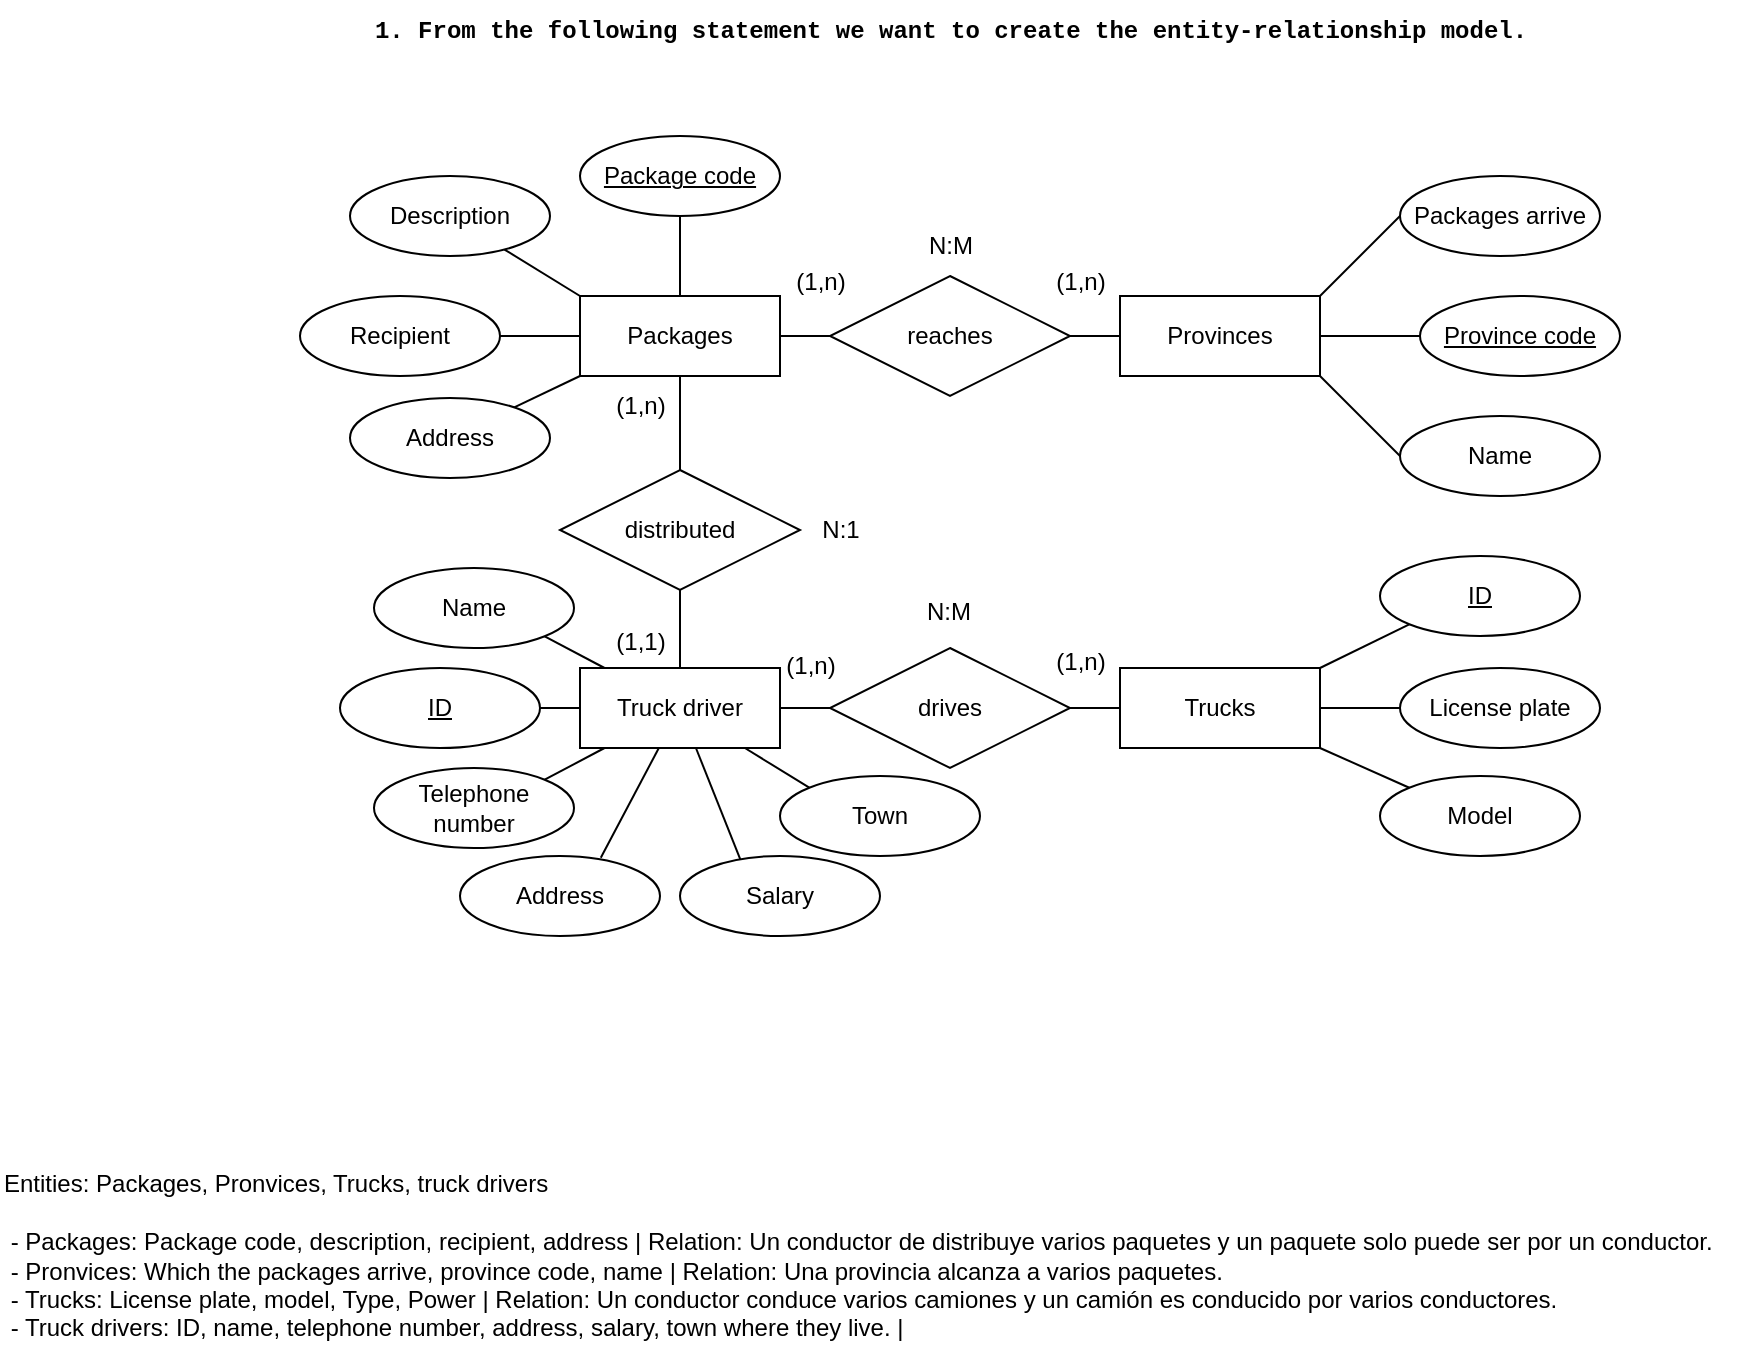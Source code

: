 <mxfile version="22.0.8" type="github" pages="5">
  <diagram name="Exercise 1" id="IEjHNJ0pmOHl9RQTl8Xk">
    <mxGraphModel dx="1393" dy="758" grid="1" gridSize="10" guides="1" tooltips="1" connect="1" arrows="1" fold="1" page="1" pageScale="1" pageWidth="980" pageHeight="690" math="0" shadow="0">
      <root>
        <mxCell id="0" />
        <mxCell id="1" parent="0" />
        <mxCell id="KTv329vmwgTg1pqAnI8G-3" value="&lt;b&gt;&lt;font face=&quot;Courier New&quot;&gt;1. From the following statement we want to create the entity-relationship model.&lt;/font&gt;&lt;/b&gt;" style="text;html=1;align=center;verticalAlign=middle;resizable=0;points=[];autosize=1;strokeColor=none;fillColor=none;" parent="1" vertex="1">
          <mxGeometry x="215" y="12" width="600" height="30" as="geometry" />
        </mxCell>
        <mxCell id="KTv329vmwgTg1pqAnI8G-4" value="&lt;div&gt;Entities: Packages, Pronvices, Trucks, truck drivers&lt;/div&gt;&lt;div&gt;&lt;br&gt;&lt;/div&gt;&lt;div&gt;&amp;nbsp;- Packages: Package code, description, recipient, address | Relation: Un conductor de distribuye varios paquetes y un paquete solo puede ser por un conductor.&lt;/div&gt;&lt;div&gt;&amp;nbsp;- Pronvices: Which the packages arrive, province code, name | Relation: Una provincia alcanza a varios paquetes.&lt;/div&gt;&lt;div&gt;&amp;nbsp;- Trucks: License plate, model, Type, Power | Relation: Un conductor conduce varios camiones y un camión es conducido por varios conductores.&lt;/div&gt;&lt;div&gt;&amp;nbsp;- Truck drivers: ID, name, telephone number, address, salary, town where they live. |&amp;nbsp;&lt;/div&gt;" style="text;html=1;align=left;verticalAlign=middle;resizable=0;points=[];autosize=1;strokeColor=none;fillColor=none;" parent="1" vertex="1">
          <mxGeometry x="40" y="590" width="880" height="100" as="geometry" />
        </mxCell>
        <mxCell id="KTv329vmwgTg1pqAnI8G-12" value="" style="rounded=0;orthogonalLoop=1;jettySize=auto;html=1;endArrow=none;endFill=0;" parent="1" source="KTv329vmwgTg1pqAnI8G-5" target="KTv329vmwgTg1pqAnI8G-9" edge="1">
          <mxGeometry relative="1" as="geometry" />
        </mxCell>
        <mxCell id="KTv329vmwgTg1pqAnI8G-14" value="" style="edgeStyle=orthogonalEdgeStyle;rounded=0;orthogonalLoop=1;jettySize=auto;html=1;endArrow=none;endFill=0;" parent="1" source="KTv329vmwgTg1pqAnI8G-5" target="KTv329vmwgTg1pqAnI8G-11" edge="1">
          <mxGeometry relative="1" as="geometry" />
        </mxCell>
        <mxCell id="KTv329vmwgTg1pqAnI8G-5" value="Packages" style="whiteSpace=wrap;html=1;align=center;" parent="1" vertex="1">
          <mxGeometry x="330" y="160" width="100" height="40" as="geometry" />
        </mxCell>
        <mxCell id="KTv329vmwgTg1pqAnI8G-45" style="rounded=0;orthogonalLoop=1;jettySize=auto;html=1;entryX=0;entryY=0.5;entryDx=0;entryDy=0;endArrow=none;endFill=0;" parent="1" source="KTv329vmwgTg1pqAnI8G-6" target="KTv329vmwgTg1pqAnI8G-43" edge="1">
          <mxGeometry relative="1" as="geometry" />
        </mxCell>
        <mxCell id="KTv329vmwgTg1pqAnI8G-46" style="rounded=0;orthogonalLoop=1;jettySize=auto;html=1;entryX=0;entryY=0.5;entryDx=0;entryDy=0;endArrow=none;endFill=0;exitX=1;exitY=0;exitDx=0;exitDy=0;" parent="1" source="KTv329vmwgTg1pqAnI8G-6" target="KTv329vmwgTg1pqAnI8G-42" edge="1">
          <mxGeometry relative="1" as="geometry" />
        </mxCell>
        <mxCell id="KTv329vmwgTg1pqAnI8G-47" style="rounded=0;orthogonalLoop=1;jettySize=auto;html=1;entryX=0;entryY=0.5;entryDx=0;entryDy=0;endArrow=none;endFill=0;exitX=1;exitY=1;exitDx=0;exitDy=0;" parent="1" source="KTv329vmwgTg1pqAnI8G-6" target="KTv329vmwgTg1pqAnI8G-44" edge="1">
          <mxGeometry relative="1" as="geometry" />
        </mxCell>
        <mxCell id="KTv329vmwgTg1pqAnI8G-6" value="Provinces" style="whiteSpace=wrap;html=1;align=center;" parent="1" vertex="1">
          <mxGeometry x="600" y="160" width="100" height="40" as="geometry" />
        </mxCell>
        <mxCell id="KTv329vmwgTg1pqAnI8G-16" value="" style="rounded=0;orthogonalLoop=1;jettySize=auto;html=1;endArrow=none;endFill=0;" parent="1" source="KTv329vmwgTg1pqAnI8G-7" target="KTv329vmwgTg1pqAnI8G-10" edge="1">
          <mxGeometry relative="1" as="geometry" />
        </mxCell>
        <mxCell id="KTv329vmwgTg1pqAnI8G-34" style="rounded=0;orthogonalLoop=1;jettySize=auto;html=1;entryX=1;entryY=1;entryDx=0;entryDy=0;endArrow=none;endFill=0;" parent="1" source="KTv329vmwgTg1pqAnI8G-7" target="KTv329vmwgTg1pqAnI8G-27" edge="1">
          <mxGeometry relative="1" as="geometry" />
        </mxCell>
        <mxCell id="KTv329vmwgTg1pqAnI8G-36" style="rounded=0;orthogonalLoop=1;jettySize=auto;html=1;entryX=1;entryY=0.5;entryDx=0;entryDy=0;endArrow=none;endFill=0;" parent="1" source="KTv329vmwgTg1pqAnI8G-7" target="KTv329vmwgTg1pqAnI8G-28" edge="1">
          <mxGeometry relative="1" as="geometry" />
        </mxCell>
        <mxCell id="KTv329vmwgTg1pqAnI8G-37" style="rounded=0;orthogonalLoop=1;jettySize=auto;html=1;entryX=1;entryY=0;entryDx=0;entryDy=0;endArrow=none;endFill=0;" parent="1" source="KTv329vmwgTg1pqAnI8G-7" target="KTv329vmwgTg1pqAnI8G-29" edge="1">
          <mxGeometry relative="1" as="geometry" />
        </mxCell>
        <mxCell id="KTv329vmwgTg1pqAnI8G-40" style="rounded=0;orthogonalLoop=1;jettySize=auto;html=1;entryX=0;entryY=0;entryDx=0;entryDy=0;endArrow=none;endFill=0;" parent="1" source="KTv329vmwgTg1pqAnI8G-7" target="KTv329vmwgTg1pqAnI8G-32" edge="1">
          <mxGeometry relative="1" as="geometry" />
        </mxCell>
        <mxCell id="KTv329vmwgTg1pqAnI8G-7" value="Truck driver" style="whiteSpace=wrap;html=1;align=center;" parent="1" vertex="1">
          <mxGeometry x="330" y="346" width="100" height="40" as="geometry" />
        </mxCell>
        <mxCell id="Wo-e9K6KGjCM8ya-YIep-5" style="rounded=0;orthogonalLoop=1;jettySize=auto;html=1;entryX=0;entryY=0.5;entryDx=0;entryDy=0;endArrow=none;endFill=0;" parent="1" source="KTv329vmwgTg1pqAnI8G-8" target="Wo-e9K6KGjCM8ya-YIep-2" edge="1">
          <mxGeometry relative="1" as="geometry" />
        </mxCell>
        <mxCell id="Wo-e9K6KGjCM8ya-YIep-6" style="rounded=0;orthogonalLoop=1;jettySize=auto;html=1;entryX=0;entryY=1;entryDx=0;entryDy=0;endArrow=none;endFill=0;exitX=1;exitY=0;exitDx=0;exitDy=0;" parent="1" source="KTv329vmwgTg1pqAnI8G-8" target="Wo-e9K6KGjCM8ya-YIep-1" edge="1">
          <mxGeometry relative="1" as="geometry" />
        </mxCell>
        <mxCell id="Wo-e9K6KGjCM8ya-YIep-7" style="rounded=0;orthogonalLoop=1;jettySize=auto;html=1;entryX=0;entryY=0;entryDx=0;entryDy=0;endArrow=none;endFill=0;exitX=1;exitY=1;exitDx=0;exitDy=0;" parent="1" source="KTv329vmwgTg1pqAnI8G-8" target="Wo-e9K6KGjCM8ya-YIep-4" edge="1">
          <mxGeometry relative="1" as="geometry" />
        </mxCell>
        <mxCell id="KTv329vmwgTg1pqAnI8G-8" value="Trucks" style="whiteSpace=wrap;html=1;align=center;" parent="1" vertex="1">
          <mxGeometry x="600" y="346" width="100" height="40" as="geometry" />
        </mxCell>
        <mxCell id="KTv329vmwgTg1pqAnI8G-13" value="" style="rounded=0;orthogonalLoop=1;jettySize=auto;html=1;endArrow=none;endFill=0;" parent="1" source="KTv329vmwgTg1pqAnI8G-9" target="KTv329vmwgTg1pqAnI8G-6" edge="1">
          <mxGeometry relative="1" as="geometry" />
        </mxCell>
        <mxCell id="KTv329vmwgTg1pqAnI8G-9" value="reaches" style="shape=rhombus;perimeter=rhombusPerimeter;whiteSpace=wrap;html=1;align=center;" parent="1" vertex="1">
          <mxGeometry x="455" y="150" width="120" height="60" as="geometry" />
        </mxCell>
        <mxCell id="KTv329vmwgTg1pqAnI8G-17" value="" style="rounded=0;orthogonalLoop=1;jettySize=auto;html=1;endArrow=none;endFill=0;" parent="1" source="KTv329vmwgTg1pqAnI8G-10" target="KTv329vmwgTg1pqAnI8G-8" edge="1">
          <mxGeometry relative="1" as="geometry" />
        </mxCell>
        <mxCell id="KTv329vmwgTg1pqAnI8G-10" value="drives" style="shape=rhombus;perimeter=rhombusPerimeter;whiteSpace=wrap;html=1;align=center;" parent="1" vertex="1">
          <mxGeometry x="455" y="336" width="120" height="60" as="geometry" />
        </mxCell>
        <mxCell id="KTv329vmwgTg1pqAnI8G-15" value="" style="rounded=0;orthogonalLoop=1;jettySize=auto;html=1;endArrow=none;endFill=0;" parent="1" source="KTv329vmwgTg1pqAnI8G-11" target="KTv329vmwgTg1pqAnI8G-7" edge="1">
          <mxGeometry relative="1" as="geometry" />
        </mxCell>
        <mxCell id="KTv329vmwgTg1pqAnI8G-11" value="distributed" style="shape=rhombus;perimeter=rhombusPerimeter;whiteSpace=wrap;html=1;align=center;" parent="1" vertex="1">
          <mxGeometry x="320" y="247" width="120" height="60" as="geometry" />
        </mxCell>
        <mxCell id="KTv329vmwgTg1pqAnI8G-26" value="" style="rounded=0;orthogonalLoop=1;jettySize=auto;html=1;endArrow=none;endFill=0;" parent="1" source="KTv329vmwgTg1pqAnI8G-19" target="KTv329vmwgTg1pqAnI8G-5" edge="1">
          <mxGeometry relative="1" as="geometry" />
        </mxCell>
        <mxCell id="KTv329vmwgTg1pqAnI8G-19" value="Package code" style="ellipse;whiteSpace=wrap;html=1;align=center;fontStyle=4;" parent="1" vertex="1">
          <mxGeometry x="330" y="80" width="100" height="40" as="geometry" />
        </mxCell>
        <mxCell id="KTv329vmwgTg1pqAnI8G-25" style="rounded=0;orthogonalLoop=1;jettySize=auto;html=1;entryX=0;entryY=0;entryDx=0;entryDy=0;endArrow=none;endFill=0;" parent="1" source="KTv329vmwgTg1pqAnI8G-20" target="KTv329vmwgTg1pqAnI8G-5" edge="1">
          <mxGeometry relative="1" as="geometry" />
        </mxCell>
        <mxCell id="KTv329vmwgTg1pqAnI8G-20" value="Description" style="ellipse;whiteSpace=wrap;html=1;align=center;" parent="1" vertex="1">
          <mxGeometry x="215" y="100" width="100" height="40" as="geometry" />
        </mxCell>
        <mxCell id="KTv329vmwgTg1pqAnI8G-24" value="" style="rounded=0;orthogonalLoop=1;jettySize=auto;html=1;endArrow=none;endFill=0;" parent="1" source="KTv329vmwgTg1pqAnI8G-21" target="KTv329vmwgTg1pqAnI8G-5" edge="1">
          <mxGeometry relative="1" as="geometry" />
        </mxCell>
        <mxCell id="KTv329vmwgTg1pqAnI8G-21" value="Recipient" style="ellipse;whiteSpace=wrap;html=1;align=center;" parent="1" vertex="1">
          <mxGeometry x="190" y="160" width="100" height="40" as="geometry" />
        </mxCell>
        <mxCell id="KTv329vmwgTg1pqAnI8G-23" style="rounded=0;orthogonalLoop=1;jettySize=auto;html=1;entryX=0;entryY=1;entryDx=0;entryDy=0;endArrow=none;endFill=0;" parent="1" source="KTv329vmwgTg1pqAnI8G-22" target="KTv329vmwgTg1pqAnI8G-5" edge="1">
          <mxGeometry relative="1" as="geometry">
            <mxPoint x="340" y="231" as="targetPoint" />
          </mxGeometry>
        </mxCell>
        <mxCell id="KTv329vmwgTg1pqAnI8G-22" value="Address" style="ellipse;whiteSpace=wrap;html=1;align=center;" parent="1" vertex="1">
          <mxGeometry x="215" y="211" width="100" height="40" as="geometry" />
        </mxCell>
        <mxCell id="KTv329vmwgTg1pqAnI8G-27" value="Name" style="ellipse;whiteSpace=wrap;html=1;align=center;" parent="1" vertex="1">
          <mxGeometry x="227" y="296" width="100" height="40" as="geometry" />
        </mxCell>
        <mxCell id="KTv329vmwgTg1pqAnI8G-28" value="ID" style="ellipse;whiteSpace=wrap;html=1;align=center;fontStyle=4;" parent="1" vertex="1">
          <mxGeometry x="210" y="346" width="100" height="40" as="geometry" />
        </mxCell>
        <mxCell id="KTv329vmwgTg1pqAnI8G-29" value="Telephone number" style="ellipse;whiteSpace=wrap;html=1;align=center;" parent="1" vertex="1">
          <mxGeometry x="227" y="396" width="100" height="40" as="geometry" />
        </mxCell>
        <mxCell id="KTv329vmwgTg1pqAnI8G-31" value="Address" style="ellipse;whiteSpace=wrap;html=1;align=center;" parent="1" vertex="1">
          <mxGeometry x="270" y="440" width="100" height="40" as="geometry" />
        </mxCell>
        <mxCell id="KTv329vmwgTg1pqAnI8G-32" value="Town" style="ellipse;whiteSpace=wrap;html=1;align=center;" parent="1" vertex="1">
          <mxGeometry x="430" y="400" width="100" height="40" as="geometry" />
        </mxCell>
        <mxCell id="KTv329vmwgTg1pqAnI8G-33" value="Salary" style="ellipse;whiteSpace=wrap;html=1;align=center;" parent="1" vertex="1">
          <mxGeometry x="380" y="440" width="100" height="40" as="geometry" />
        </mxCell>
        <mxCell id="KTv329vmwgTg1pqAnI8G-38" style="rounded=0;orthogonalLoop=1;jettySize=auto;html=1;entryX=0.704;entryY=0.022;entryDx=0;entryDy=0;entryPerimeter=0;endArrow=none;endFill=0;" parent="1" source="KTv329vmwgTg1pqAnI8G-7" target="KTv329vmwgTg1pqAnI8G-31" edge="1">
          <mxGeometry relative="1" as="geometry" />
        </mxCell>
        <mxCell id="KTv329vmwgTg1pqAnI8G-39" style="rounded=0;orthogonalLoop=1;jettySize=auto;html=1;entryX=0.301;entryY=0.04;entryDx=0;entryDy=0;entryPerimeter=0;endArrow=none;endFill=0;" parent="1" source="KTv329vmwgTg1pqAnI8G-7" target="KTv329vmwgTg1pqAnI8G-33" edge="1">
          <mxGeometry relative="1" as="geometry" />
        </mxCell>
        <mxCell id="KTv329vmwgTg1pqAnI8G-42" value="Packages arrive" style="ellipse;whiteSpace=wrap;html=1;align=center;" parent="1" vertex="1">
          <mxGeometry x="740" y="100" width="100" height="40" as="geometry" />
        </mxCell>
        <mxCell id="KTv329vmwgTg1pqAnI8G-43" value="Province code" style="ellipse;whiteSpace=wrap;html=1;align=center;fontStyle=4;" parent="1" vertex="1">
          <mxGeometry x="750" y="160" width="100" height="40" as="geometry" />
        </mxCell>
        <mxCell id="KTv329vmwgTg1pqAnI8G-44" value="Name" style="ellipse;whiteSpace=wrap;html=1;align=center;" parent="1" vertex="1">
          <mxGeometry x="740" y="220" width="100" height="40" as="geometry" />
        </mxCell>
        <mxCell id="Wo-e9K6KGjCM8ya-YIep-1" value="ID" style="ellipse;whiteSpace=wrap;html=1;align=center;fontStyle=4;" parent="1" vertex="1">
          <mxGeometry x="730" y="290" width="100" height="40" as="geometry" />
        </mxCell>
        <mxCell id="Wo-e9K6KGjCM8ya-YIep-2" value="License plate" style="ellipse;whiteSpace=wrap;html=1;align=center;" parent="1" vertex="1">
          <mxGeometry x="740" y="346" width="100" height="40" as="geometry" />
        </mxCell>
        <mxCell id="Wo-e9K6KGjCM8ya-YIep-4" value="Model" style="ellipse;whiteSpace=wrap;html=1;align=center;" parent="1" vertex="1">
          <mxGeometry x="730" y="400" width="100" height="40" as="geometry" />
        </mxCell>
        <mxCell id="NfUxQeWdDpjp0sWM3QvV-1" value="(1,n)" style="text;html=1;align=center;verticalAlign=middle;resizable=0;points=[];autosize=1;strokeColor=none;fillColor=none;" vertex="1" parent="1">
          <mxGeometry x="335" y="200" width="50" height="30" as="geometry" />
        </mxCell>
        <mxCell id="NfUxQeWdDpjp0sWM3QvV-2" value="(1,1)" style="text;html=1;align=center;verticalAlign=middle;resizable=0;points=[];autosize=1;strokeColor=none;fillColor=none;" vertex="1" parent="1">
          <mxGeometry x="335" y="318" width="50" height="30" as="geometry" />
        </mxCell>
        <mxCell id="NfUxQeWdDpjp0sWM3QvV-3" value="N:1" style="text;html=1;align=center;verticalAlign=middle;resizable=0;points=[];autosize=1;strokeColor=none;fillColor=none;" vertex="1" parent="1">
          <mxGeometry x="440" y="262" width="40" height="30" as="geometry" />
        </mxCell>
        <mxCell id="NfUxQeWdDpjp0sWM3QvV-4" value="(1,n)" style="text;html=1;align=center;verticalAlign=middle;resizable=0;points=[];autosize=1;strokeColor=none;fillColor=none;" vertex="1" parent="1">
          <mxGeometry x="425" y="138" width="50" height="30" as="geometry" />
        </mxCell>
        <mxCell id="NfUxQeWdDpjp0sWM3QvV-5" value="(1,n)" style="text;html=1;align=center;verticalAlign=middle;resizable=0;points=[];autosize=1;strokeColor=none;fillColor=none;" vertex="1" parent="1">
          <mxGeometry x="555" y="138" width="50" height="30" as="geometry" />
        </mxCell>
        <mxCell id="NfUxQeWdDpjp0sWM3QvV-6" value="N:M" style="text;html=1;align=center;verticalAlign=middle;resizable=0;points=[];autosize=1;strokeColor=none;fillColor=none;" vertex="1" parent="1">
          <mxGeometry x="490" y="120" width="50" height="30" as="geometry" />
        </mxCell>
        <mxCell id="NfUxQeWdDpjp0sWM3QvV-7" value="(1,n)" style="text;html=1;align=center;verticalAlign=middle;resizable=0;points=[];autosize=1;strokeColor=none;fillColor=none;" vertex="1" parent="1">
          <mxGeometry x="555" y="328" width="50" height="30" as="geometry" />
        </mxCell>
        <mxCell id="NfUxQeWdDpjp0sWM3QvV-8" value="(1,n)" style="text;html=1;align=center;verticalAlign=middle;resizable=0;points=[];autosize=1;strokeColor=none;fillColor=none;" vertex="1" parent="1">
          <mxGeometry x="420" y="330" width="50" height="30" as="geometry" />
        </mxCell>
        <mxCell id="NfUxQeWdDpjp0sWM3QvV-9" value="N:M" style="text;html=1;align=center;verticalAlign=middle;resizable=0;points=[];autosize=1;strokeColor=none;fillColor=none;" vertex="1" parent="1">
          <mxGeometry x="489" y="303" width="50" height="30" as="geometry" />
        </mxCell>
      </root>
    </mxGraphModel>
  </diagram>
  <diagram id="7PCTT4p-_xo4xljGVVLw" name="Exercise 2">
    <mxGraphModel dx="1393" dy="758" grid="1" gridSize="10" guides="1" tooltips="1" connect="1" arrows="1" fold="1" page="1" pageScale="1" pageWidth="980" pageHeight="690" math="0" shadow="0">
      <root>
        <mxCell id="0" />
        <mxCell id="1" parent="0" />
        <mxCell id="mZIZw0Aj9IpojoDTm3ix-1" value="Each course has a group of students, one of whom is the group delegate" style="text;html=1;align=center;verticalAlign=middle;resizable=0;points=[];autosize=1;strokeColor=none;fillColor=none;" vertex="1" parent="1">
          <mxGeometry x="285" y="650" width="410" height="30" as="geometry" />
        </mxCell>
        <mxCell id="6dr4hZ84aIYjJ2-IWwdi-1" value="&lt;b&gt;&lt;font face=&quot;Courier New&quot;&gt;1. From the following statement we want to create the entity-relationship model.&lt;/font&gt;&lt;/b&gt;" style="text;html=1;align=center;verticalAlign=middle;resizable=0;points=[];autosize=1;strokeColor=none;fillColor=none;" vertex="1" parent="1">
          <mxGeometry x="215" y="12" width="600" height="30" as="geometry" />
        </mxCell>
        <mxCell id="6dr4hZ84aIYjJ2-IWwdi-4" value="Teachers" style="whiteSpace=wrap;html=1;align=center;" vertex="1" parent="1">
          <mxGeometry x="230" y="200" width="100" height="40" as="geometry" />
        </mxCell>
        <mxCell id="6dr4hZ84aIYjJ2-IWwdi-5" value="ID" style="ellipse;whiteSpace=wrap;html=1;align=center;fontStyle=4;" vertex="1" parent="1">
          <mxGeometry x="160" y="110" width="100" height="40" as="geometry" />
        </mxCell>
        <mxCell id="6dr4hZ84aIYjJ2-IWwdi-6" value="DNI/RFC" style="ellipse;whiteSpace=wrap;html=1;align=center;" vertex="1" parent="1">
          <mxGeometry x="105" y="155" width="100" height="40" as="geometry" />
        </mxCell>
        <mxCell id="6dr4hZ84aIYjJ2-IWwdi-7" value="Name" style="ellipse;whiteSpace=wrap;html=1;align=center;" vertex="1" parent="1">
          <mxGeometry x="70" y="200" width="100" height="40" as="geometry" />
        </mxCell>
        <mxCell id="6dr4hZ84aIYjJ2-IWwdi-8" value="Address" style="ellipse;whiteSpace=wrap;html=1;align=center;" vertex="1" parent="1">
          <mxGeometry x="105" y="250" width="100" height="40" as="geometry" />
        </mxCell>
        <mxCell id="6dr4hZ84aIYjJ2-IWwdi-9" value="Telephone number" style="ellipse;whiteSpace=wrap;html=1;align=center;" vertex="1" parent="1">
          <mxGeometry x="160" y="300" width="100" height="40" as="geometry" />
        </mxCell>
        <mxCell id="6dr4hZ84aIYjJ2-IWwdi-10" value="Attribute" style="ellipse;whiteSpace=wrap;html=1;align=center;" vertex="1" parent="1">
          <mxGeometry y="250" width="70" height="40" as="geometry" />
        </mxCell>
      </root>
    </mxGraphModel>
  </diagram>
  <diagram id="IUV63heYTPsnleTIgkoK" name="Exercise 3">
    <mxGraphModel dx="1393" dy="758" grid="1" gridSize="10" guides="1" tooltips="1" connect="1" arrows="1" fold="1" page="1" pageScale="1" pageWidth="980" pageHeight="690" math="0" shadow="0">
      <root>
        <mxCell id="0" />
        <mxCell id="1" parent="0" />
      </root>
    </mxGraphModel>
  </diagram>
  <diagram id="7nUcBt8FXFZmgiSjwDjB" name="Exercise 4">
    <mxGraphModel dx="1393" dy="758" grid="1" gridSize="10" guides="1" tooltips="1" connect="1" arrows="1" fold="1" page="1" pageScale="1" pageWidth="980" pageHeight="690" math="0" shadow="0">
      <root>
        <mxCell id="0" />
        <mxCell id="1" parent="0" />
      </root>
    </mxGraphModel>
  </diagram>
  <diagram id="HNXfO_0198Zq4pFDoudf" name="Exercise 5">
    <mxGraphModel dx="1393" dy="758" grid="1" gridSize="10" guides="1" tooltips="1" connect="1" arrows="1" fold="1" page="1" pageScale="1" pageWidth="980" pageHeight="690" math="0" shadow="0">
      <root>
        <mxCell id="0" />
        <mxCell id="1" parent="0" />
      </root>
    </mxGraphModel>
  </diagram>
</mxfile>
